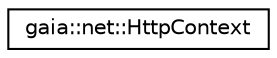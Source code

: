digraph G
{
  edge [fontname="Helvetica",fontsize="10",labelfontname="Helvetica",labelfontsize="10"];
  node [fontname="Helvetica",fontsize="10",shape=record];
  rankdir=LR;
  Node1 [label="gaia::net::HttpContext",height=0.2,width=0.4,color="black", fillcolor="white", style="filled",URL="$d3/d34/classgaia_1_1net_1_1_http_context.html",tooltip="A context for executing a request."];
}
